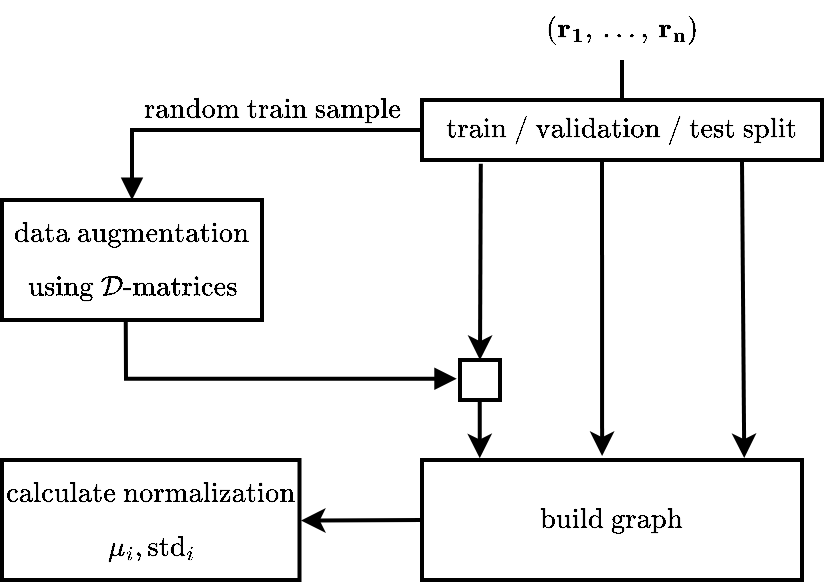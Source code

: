 <mxfile version="27.2.0">
  <diagram name="Seite-1" id="-V9tJqXv5gJhkWXiTZhJ">
    <mxGraphModel dx="1531" dy="374" grid="1" gridSize="10" guides="1" tooltips="1" connect="1" arrows="1" fold="1" page="1" pageScale="1" pageWidth="827" pageHeight="1169" math="1" shadow="0">
      <root>
        <mxCell id="0" />
        <mxCell id="1" parent="0" />
        <mxCell id="IKXKUZDHcRSDr-55oXrN-7" value="" style="edgeStyle=orthogonalEdgeStyle;rounded=0;orthogonalLoop=1;jettySize=auto;html=1;endArrow=block;endFill=1;strokeWidth=2;" edge="1" parent="1" source="IKXKUZDHcRSDr-55oXrN-1" target="IKXKUZDHcRSDr-55oXrN-6">
          <mxGeometry relative="1" as="geometry" />
        </mxCell>
        <mxCell id="IKXKUZDHcRSDr-55oXrN-1" value="$$\text{train / validation / test split} $$" style="rounded=0;whiteSpace=wrap;html=1;strokeWidth=2;" vertex="1" parent="1">
          <mxGeometry x="200" y="90" width="200" height="30" as="geometry" />
        </mxCell>
        <mxCell id="IKXKUZDHcRSDr-55oXrN-3" value="$$(\mathbf{r_1},\,\dots,\,\mathbf{r_n})$$" style="text;html=1;align=center;verticalAlign=middle;whiteSpace=wrap;rounded=0;strokeWidth=2;" vertex="1" parent="1">
          <mxGeometry x="255" y="40" width="90" height="30" as="geometry" />
        </mxCell>
        <mxCell id="IKXKUZDHcRSDr-55oXrN-4" value="" style="endArrow=none;html=1;rounded=0;entryX=0.5;entryY=0;entryDx=0;entryDy=0;exitX=0.5;exitY=1;exitDx=0;exitDy=0;strokeWidth=2;" edge="1" parent="1" source="IKXKUZDHcRSDr-55oXrN-3">
          <mxGeometry width="50" height="50" relative="1" as="geometry">
            <mxPoint x="430" y="180" as="sourcePoint" />
            <mxPoint x="300" y="90" as="targetPoint" />
          </mxGeometry>
        </mxCell>
        <mxCell id="IKXKUZDHcRSDr-55oXrN-6" value="$$\text{data augmentation}$$&lt;div&gt;&lt;span style=&quot;background-color: transparent; color: light-dark(rgb(0, 0, 0), rgb(255, 255, 255));&quot;&gt;$$\text{using } \mathcal{D} \text{-matrices}$$&lt;/span&gt;&lt;/div&gt;" style="rounded=0;whiteSpace=wrap;html=1;strokeWidth=2;" vertex="1" parent="1">
          <mxGeometry x="-10" y="140" width="130" height="60" as="geometry" />
        </mxCell>
        <mxCell id="IKXKUZDHcRSDr-55oXrN-10" value="$$\text{random train sample}$$" style="text;strokeColor=none;align=center;fillColor=none;html=1;verticalAlign=middle;whiteSpace=wrap;rounded=0;strokeWidth=2;" vertex="1" parent="1">
          <mxGeometry x="72.5" y="80" width="105" height="30" as="geometry" />
        </mxCell>
        <mxCell id="IKXKUZDHcRSDr-55oXrN-19" value="" style="whiteSpace=wrap;html=1;aspect=fixed;strokeWidth=2;" vertex="1" parent="1">
          <mxGeometry x="219" y="220" width="20" height="20" as="geometry" />
        </mxCell>
        <mxCell id="IKXKUZDHcRSDr-55oXrN-20" value="" style="edgeStyle=elbowEdgeStyle;rounded=0;orthogonalLoop=1;jettySize=auto;html=1;endArrow=block;endFill=1;strokeWidth=2;entryX=-0.081;entryY=0.467;entryDx=0;entryDy=0;entryPerimeter=0;exitX=0.476;exitY=1.001;exitDx=0;exitDy=0;exitPerimeter=0;" edge="1" parent="1" source="IKXKUZDHcRSDr-55oXrN-6" target="IKXKUZDHcRSDr-55oXrN-19">
          <mxGeometry relative="1" as="geometry">
            <mxPoint x="185" y="230" as="sourcePoint" />
            <mxPoint x="40" y="265" as="targetPoint" />
            <Array as="points">
              <mxPoint x="52" y="210" />
            </Array>
          </mxGeometry>
        </mxCell>
        <mxCell id="IKXKUZDHcRSDr-55oXrN-22" value="" style="endArrow=classic;html=1;rounded=0;exitX=0.147;exitY=1.061;exitDx=0;exitDy=0;exitPerimeter=0;entryX=0.5;entryY=0;entryDx=0;entryDy=0;strokeWidth=2;" edge="1" parent="1" source="IKXKUZDHcRSDr-55oXrN-1">
          <mxGeometry width="50" height="50" relative="1" as="geometry">
            <mxPoint x="221.2" y="120.75" as="sourcePoint" />
            <mxPoint x="229.0" y="220" as="targetPoint" />
          </mxGeometry>
        </mxCell>
        <mxCell id="IKXKUZDHcRSDr-55oXrN-23" value="" style="endArrow=classic;html=1;rounded=0;exitX=0.106;exitY=1.025;exitDx=0;exitDy=0;exitPerimeter=0;entryX=0.474;entryY=-0.033;entryDx=0;entryDy=0;entryPerimeter=0;strokeWidth=2;" edge="1" parent="1" target="IKXKUZDHcRSDr-55oXrN-25">
          <mxGeometry width="50" height="50" relative="1" as="geometry">
            <mxPoint x="290" y="121" as="sourcePoint" />
            <mxPoint x="290" y="220" as="targetPoint" />
          </mxGeometry>
        </mxCell>
        <mxCell id="IKXKUZDHcRSDr-55oXrN-24" value="" style="endArrow=classic;html=1;rounded=0;exitX=0.106;exitY=1.025;exitDx=0;exitDy=0;exitPerimeter=0;entryX=0.848;entryY=-0.016;entryDx=0;entryDy=0;entryPerimeter=0;strokeWidth=2;" edge="1" parent="1" target="IKXKUZDHcRSDr-55oXrN-25">
          <mxGeometry width="50" height="50" relative="1" as="geometry">
            <mxPoint x="360" y="121" as="sourcePoint" />
            <mxPoint x="360" y="220" as="targetPoint" />
          </mxGeometry>
        </mxCell>
        <mxCell id="IKXKUZDHcRSDr-55oXrN-25" value="$$\text{build graph}$$" style="whiteSpace=wrap;html=1;strokeWidth=2;" vertex="1" parent="1">
          <mxGeometry x="200" y="270" width="190" height="60" as="geometry" />
        </mxCell>
        <mxCell id="IKXKUZDHcRSDr-55oXrN-26" value="" style="endArrow=classic;html=1;rounded=0;exitX=0.147;exitY=1.061;exitDx=0;exitDy=0;exitPerimeter=0;entryX=0.152;entryY=-0.014;entryDx=0;entryDy=0;entryPerimeter=0;strokeWidth=2;" edge="1" parent="1" target="IKXKUZDHcRSDr-55oXrN-25">
          <mxGeometry width="50" height="50" relative="1" as="geometry">
            <mxPoint x="228.86" y="240" as="sourcePoint" />
            <mxPoint x="228.86" y="338" as="targetPoint" />
          </mxGeometry>
        </mxCell>
        <mxCell id="IKXKUZDHcRSDr-55oXrN-27" value="$$\text{calculate normalization}$$ $$\mu_{i},&amp;nbsp; \text{std}_{i}$$" style="rounded=0;whiteSpace=wrap;html=1;strokeWidth=2;" vertex="1" parent="1">
          <mxGeometry x="-10" y="270" width="148.75" height="60" as="geometry" />
        </mxCell>
        <mxCell id="IKXKUZDHcRSDr-55oXrN-29" value="" style="endArrow=classic;html=1;rounded=0;exitX=0;exitY=0.5;exitDx=0;exitDy=0;strokeWidth=2;entryX=1.005;entryY=0.505;entryDx=0;entryDy=0;entryPerimeter=0;" edge="1" parent="1" source="IKXKUZDHcRSDr-55oXrN-25" target="IKXKUZDHcRSDr-55oXrN-27">
          <mxGeometry width="50" height="50" relative="1" as="geometry">
            <mxPoint x="210" y="280" as="sourcePoint" />
            <mxPoint x="140" y="300" as="targetPoint" />
          </mxGeometry>
        </mxCell>
      </root>
    </mxGraphModel>
  </diagram>
</mxfile>
